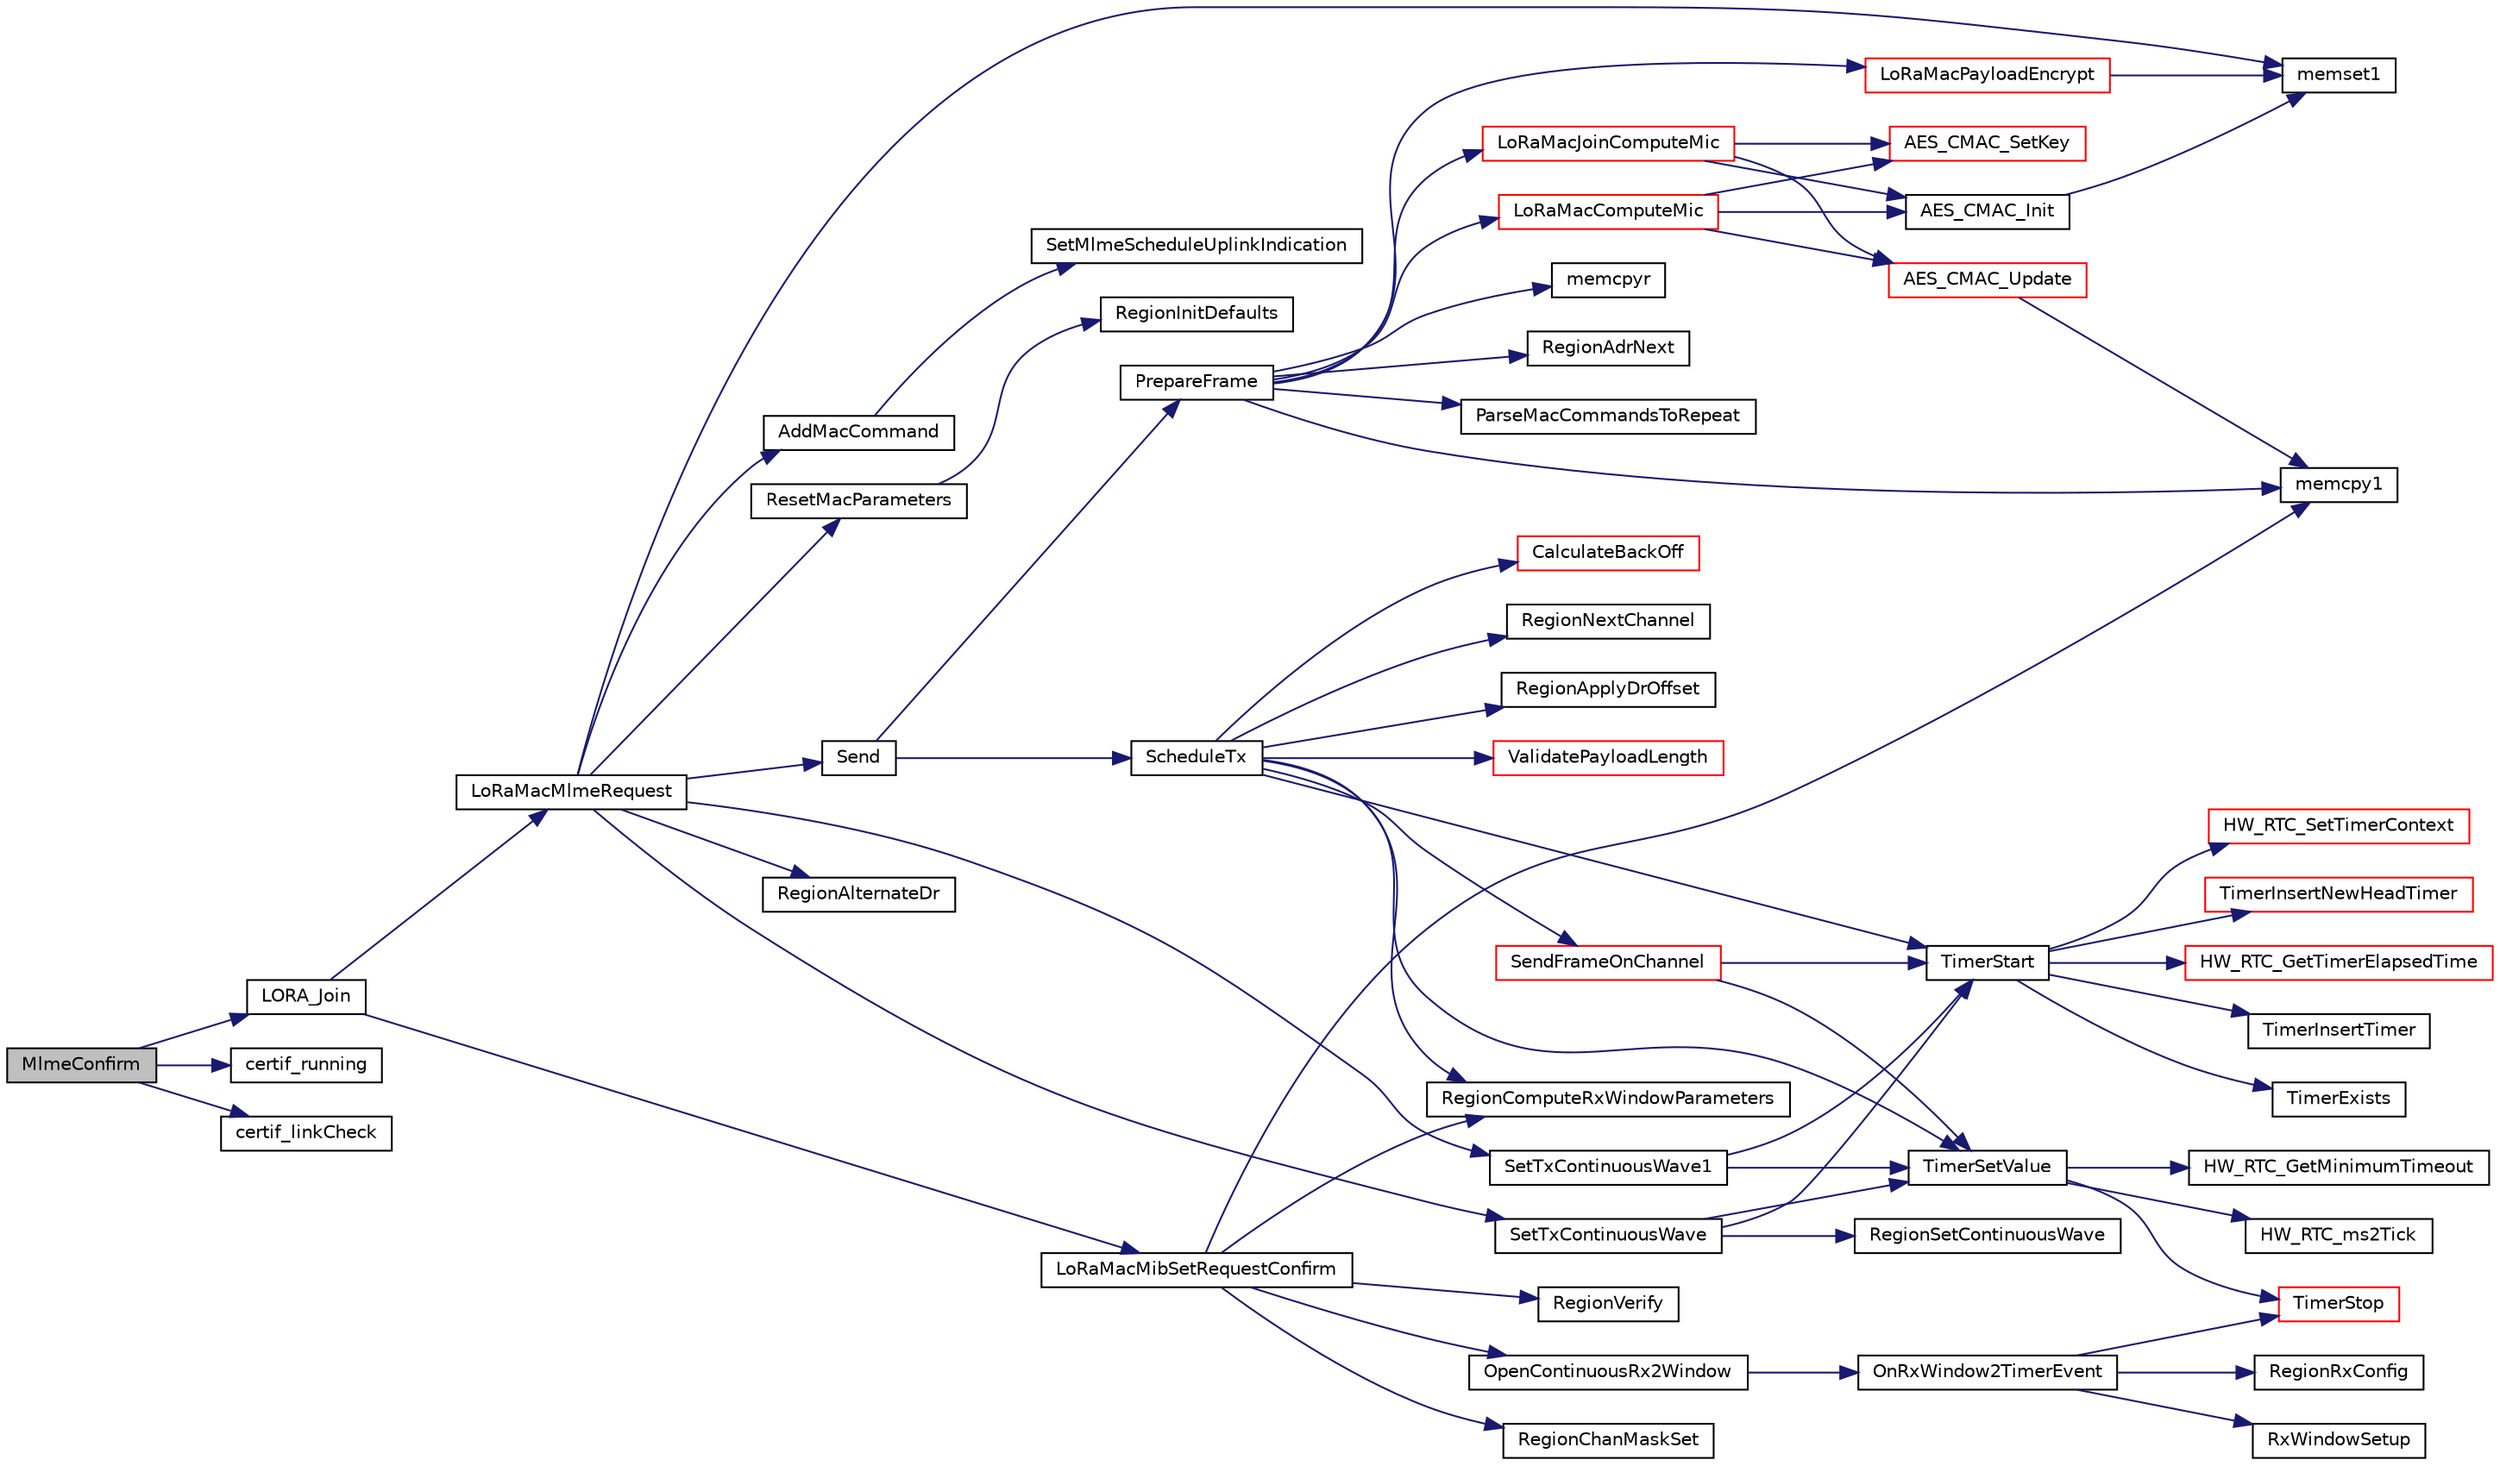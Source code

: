 digraph "MlmeConfirm"
{
  edge [fontname="Helvetica",fontsize="10",labelfontname="Helvetica",labelfontsize="10"];
  node [fontname="Helvetica",fontsize="10",shape=record];
  rankdir="LR";
  Node375 [label="MlmeConfirm",height=0.2,width=0.4,color="black", fillcolor="grey75", style="filled", fontcolor="black"];
  Node375 -> Node376 [color="midnightblue",fontsize="10",style="solid",fontname="Helvetica"];
  Node376 [label="LORA_Join",height=0.2,width=0.4,color="black", fillcolor="white", style="filled",URL="$lora_8c.html#a3671e53923a80ddbbd43e56342fd94fa",tooltip="Join a Lora Network in classA  if the device is ABP, this is a pass through functon ..."];
  Node376 -> Node377 [color="midnightblue",fontsize="10",style="solid",fontname="Helvetica"];
  Node377 [label="LoRaMacMlmeRequest",height=0.2,width=0.4,color="black", fillcolor="white", style="filled",URL="$group___l_o_r_a_m_a_c.html#ga097113f30feecc17c780940ff74af33e",tooltip="LoRaMAC MLME-Request "];
  Node377 -> Node378 [color="midnightblue",fontsize="10",style="solid",fontname="Helvetica"];
  Node378 [label="memset1",height=0.2,width=0.4,color="black", fillcolor="white", style="filled",URL="$utilities_8c.html#a272ed6d691263d9762c98ed720b1fa3a",tooltip="Set size elements of dst array with value "];
  Node377 -> Node379 [color="midnightblue",fontsize="10",style="solid",fontname="Helvetica"];
  Node379 [label="ResetMacParameters",height=0.2,width=0.4,color="black", fillcolor="white", style="filled",URL="$_lo_ra_mac_8c.html#a43cd9df3787bdfb6062206215745e473",tooltip="Resets MAC specific parameters to default "];
  Node379 -> Node380 [color="midnightblue",fontsize="10",style="solid",fontname="Helvetica"];
  Node380 [label="RegionInitDefaults",height=0.2,width=0.4,color="black", fillcolor="white", style="filled",URL="$group___r_e_g_i_o_n.html#ga54b1b27a8431cd146b4dc33a894ee6db",tooltip="Initializes the channels masks and the channels. "];
  Node377 -> Node381 [color="midnightblue",fontsize="10",style="solid",fontname="Helvetica"];
  Node381 [label="RegionAlternateDr",height=0.2,width=0.4,color="black", fillcolor="white", style="filled",URL="$group___r_e_g_i_o_n.html#ga28f24373a279e7665ceb6cd4be30f558",tooltip="Alternates the datarate of the channel for the join request. "];
  Node377 -> Node382 [color="midnightblue",fontsize="10",style="solid",fontname="Helvetica"];
  Node382 [label="Send",height=0.2,width=0.4,color="black", fillcolor="white", style="filled",URL="$_lo_ra_mac_8c.html#a1d5d30b5cbe0349bab89375480c377bf",tooltip="LoRaMAC layer generic send frame "];
  Node382 -> Node383 [color="midnightblue",fontsize="10",style="solid",fontname="Helvetica"];
  Node383 [label="PrepareFrame",height=0.2,width=0.4,color="black", fillcolor="white", style="filled",URL="$_lo_ra_mac_8c.html#a1c2e41a970de949b0b59a8177cb8ef29",tooltip="LoRaMAC layer frame buffer initialization "];
  Node383 -> Node384 [color="midnightblue",fontsize="10",style="solid",fontname="Helvetica"];
  Node384 [label="memcpyr",height=0.2,width=0.4,color="black", fillcolor="white", style="filled",URL="$utilities_8c.html#a0cb4146b2cc797dcabcb7b0d50c64558",tooltip="Copies size elements of src array to dst array reversing the byte order "];
  Node383 -> Node385 [color="midnightblue",fontsize="10",style="solid",fontname="Helvetica"];
  Node385 [label="LoRaMacJoinComputeMic",height=0.2,width=0.4,color="red", fillcolor="white", style="filled",URL="$group___l_o_r_a_m_a_c___c_r_y_p_t_o.html#gac9216af326316c9e7f207d4e73aed199"];
  Node385 -> Node386 [color="midnightblue",fontsize="10",style="solid",fontname="Helvetica"];
  Node386 [label="AES_CMAC_Init",height=0.2,width=0.4,color="black", fillcolor="white", style="filled",URL="$cmac_8c.html#a0344ba56e27c8029332069892af08737"];
  Node386 -> Node378 [color="midnightblue",fontsize="10",style="solid",fontname="Helvetica"];
  Node385 -> Node387 [color="midnightblue",fontsize="10",style="solid",fontname="Helvetica"];
  Node387 [label="AES_CMAC_SetKey",height=0.2,width=0.4,color="red", fillcolor="white", style="filled",URL="$cmac_8c.html#a0cbe43f8858ba5fbf5bbd5f03e362170"];
  Node385 -> Node389 [color="midnightblue",fontsize="10",style="solid",fontname="Helvetica"];
  Node389 [label="AES_CMAC_Update",height=0.2,width=0.4,color="red", fillcolor="white", style="filled",URL="$cmac_8c.html#ad1be03bf3df1635dd5cbf8943f4d04f6"];
  Node389 -> Node390 [color="midnightblue",fontsize="10",style="solid",fontname="Helvetica"];
  Node390 [label="memcpy1",height=0.2,width=0.4,color="black", fillcolor="white", style="filled",URL="$utilities_8c.html#abfbe672c7136122f16c9214bc4ba8d21",tooltip="Copies size elements of src array to dst array "];
  Node383 -> Node398 [color="midnightblue",fontsize="10",style="solid",fontname="Helvetica"];
  Node398 [label="RegionAdrNext",height=0.2,width=0.4,color="black", fillcolor="white", style="filled",URL="$group___r_e_g_i_o_n.html#ga08cac64beeadd0555460ca5e756a0792",tooltip="Calculates the next datarate to set, when ADR is on or off. "];
  Node383 -> Node390 [color="midnightblue",fontsize="10",style="solid",fontname="Helvetica"];
  Node383 -> Node399 [color="midnightblue",fontsize="10",style="solid",fontname="Helvetica"];
  Node399 [label="ParseMacCommandsToRepeat",height=0.2,width=0.4,color="black", fillcolor="white", style="filled",URL="$_lo_ra_mac_8c.html#a728bf951414ad5fdec0889f761f05962",tooltip="Parses the MAC commands which must be repeated. "];
  Node383 -> Node400 [color="midnightblue",fontsize="10",style="solid",fontname="Helvetica"];
  Node400 [label="LoRaMacPayloadEncrypt",height=0.2,width=0.4,color="red", fillcolor="white", style="filled",URL="$group___l_o_r_a_m_a_c___c_r_y_p_t_o.html#ga50339e60abea2186ca7e584b489718b1"];
  Node400 -> Node378 [color="midnightblue",fontsize="10",style="solid",fontname="Helvetica"];
  Node383 -> Node401 [color="midnightblue",fontsize="10",style="solid",fontname="Helvetica"];
  Node401 [label="LoRaMacComputeMic",height=0.2,width=0.4,color="red", fillcolor="white", style="filled",URL="$group___l_o_r_a_m_a_c___c_r_y_p_t_o.html#ga6ee265070494b83255e7fdc4dff985da",tooltip="Computes the LoRaMAC frame MIC field "];
  Node401 -> Node386 [color="midnightblue",fontsize="10",style="solid",fontname="Helvetica"];
  Node401 -> Node387 [color="midnightblue",fontsize="10",style="solid",fontname="Helvetica"];
  Node401 -> Node389 [color="midnightblue",fontsize="10",style="solid",fontname="Helvetica"];
  Node382 -> Node402 [color="midnightblue",fontsize="10",style="solid",fontname="Helvetica"];
  Node402 [label="ScheduleTx",height=0.2,width=0.4,color="black", fillcolor="white", style="filled",URL="$_lo_ra_mac_8c.html#afac9f47df560a2c63ebe868fcf531716"];
  Node402 -> Node403 [color="midnightblue",fontsize="10",style="solid",fontname="Helvetica"];
  Node403 [label="CalculateBackOff",height=0.2,width=0.4,color="red", fillcolor="white", style="filled",URL="$_lo_ra_mac_8c.html#ab13ebc898e6d4ecbb3deb43bf12e22cf"];
  Node402 -> Node410 [color="midnightblue",fontsize="10",style="solid",fontname="Helvetica"];
  Node410 [label="RegionNextChannel",height=0.2,width=0.4,color="black", fillcolor="white", style="filled",URL="$group___r_e_g_i_o_n.html#ga627b895f8bdd552639820ddfcfaa698e",tooltip="Searches and set the next random available channel "];
  Node402 -> Node411 [color="midnightblue",fontsize="10",style="solid",fontname="Helvetica"];
  Node411 [label="TimerSetValue",height=0.2,width=0.4,color="black", fillcolor="white", style="filled",URL="$time_server_8c.html#ad56c30124de6deefb3e32bbee2a4ba46",tooltip="Set timer new timeout value "];
  Node411 -> Node407 [color="midnightblue",fontsize="10",style="solid",fontname="Helvetica"];
  Node407 [label="HW_RTC_ms2Tick",height=0.2,width=0.4,color="black", fillcolor="white", style="filled",URL="$group___lory_s_d_k___r_t_c___functions.html#gab105bfcf0c8b346a1b20b158b8f8a86e",tooltip="converts time in ms to time in ticks "];
  Node411 -> Node412 [color="midnightblue",fontsize="10",style="solid",fontname="Helvetica"];
  Node412 [label="TimerStop",height=0.2,width=0.4,color="red", fillcolor="white", style="filled",URL="$time_server_8c.html#a8ae899c4e8a9abf49d825d6959aa6bcb",tooltip="Stops and removes the timer object from the list of timer events "];
  Node411 -> Node414 [color="midnightblue",fontsize="10",style="solid",fontname="Helvetica"];
  Node414 [label="HW_RTC_GetMinimumTimeout",height=0.2,width=0.4,color="black", fillcolor="white", style="filled",URL="$group___lory_s_d_k___r_t_c___functions.html#ga254f9e5c17daff978fef15be01021c51",tooltip="Return the minimum timeout the RTC is able to handle "];
  Node402 -> Node421 [color="midnightblue",fontsize="10",style="solid",fontname="Helvetica"];
  Node421 [label="TimerStart",height=0.2,width=0.4,color="black", fillcolor="white", style="filled",URL="$time_server_8c.html#acd2c1f05aa1976f3bbedd389c8710a78",tooltip="Starts and adds the timer object to the list of timer events "];
  Node421 -> Node422 [color="midnightblue",fontsize="10",style="solid",fontname="Helvetica"];
  Node422 [label="TimerExists",height=0.2,width=0.4,color="black", fillcolor="white", style="filled",URL="$time_server_8c.html#a496e7edd41e6441d879e27d0043444f5",tooltip="Check if the Object to be added is not already in the list "];
  Node421 -> Node423 [color="midnightblue",fontsize="10",style="solid",fontname="Helvetica"];
  Node423 [label="HW_RTC_SetTimerContext",height=0.2,width=0.4,color="red", fillcolor="white", style="filled",URL="$group___lory_s_d_k___r_t_c___functions.html#gad0a54228cfe8473d90b901ebd76de1d5",tooltip="Set the RTC timer Reference "];
  Node421 -> Node424 [color="midnightblue",fontsize="10",style="solid",fontname="Helvetica"];
  Node424 [label="TimerInsertNewHeadTimer",height=0.2,width=0.4,color="red", fillcolor="white", style="filled",URL="$time_server_8c.html#abeff03f3b0a3356be8c833bb93d24458",tooltip="Adds or replace the head timer of the list. "];
  Node421 -> Node415 [color="midnightblue",fontsize="10",style="solid",fontname="Helvetica"];
  Node415 [label="HW_RTC_GetTimerElapsedTime",height=0.2,width=0.4,color="red", fillcolor="white", style="filled",URL="$group___lory_s_d_k___r_t_c___functions.html#ga7961116aa831950b62a413ecbbcfb02a",tooltip="Get the RTC timer elapsed time since the last Reference was set "];
  Node421 -> Node425 [color="midnightblue",fontsize="10",style="solid",fontname="Helvetica"];
  Node425 [label="TimerInsertTimer",height=0.2,width=0.4,color="black", fillcolor="white", style="filled",URL="$time_server_8c.html#a0901cb54acad3ea19d052c0d00d547e3",tooltip="Adds a timer to the list. "];
  Node402 -> Node426 [color="midnightblue",fontsize="10",style="solid",fontname="Helvetica"];
  Node426 [label="RegionComputeRxWindowParameters",height=0.2,width=0.4,color="black", fillcolor="white", style="filled",URL="$group___r_e_g_i_o_n.html#gabd3eb4e7db9b7987fabb9568f733a2b9"];
  Node402 -> Node427 [color="midnightblue",fontsize="10",style="solid",fontname="Helvetica"];
  Node427 [label="RegionApplyDrOffset",height=0.2,width=0.4,color="black", fillcolor="white", style="filled",URL="$group___r_e_g_i_o_n.html#gab62221e1ca566a89f4b450b30bfb95a7",tooltip="Computes new datarate according to the given offset "];
  Node402 -> Node428 [color="midnightblue",fontsize="10",style="solid",fontname="Helvetica"];
  Node428 [label="ValidatePayloadLength",height=0.2,width=0.4,color="red", fillcolor="white", style="filled",URL="$_lo_ra_mac_8c.html#ab496fc8c52b4322c7735a8a38c815c89",tooltip="Validates if the payload fits into the frame, taking the datarate into account. "];
  Node402 -> Node430 [color="midnightblue",fontsize="10",style="solid",fontname="Helvetica"];
  Node430 [label="SendFrameOnChannel",height=0.2,width=0.4,color="red", fillcolor="white", style="filled",URL="$_lo_ra_mac_8c.html#a2a974677f0401e2575148082667331de",tooltip="LoRaMAC layer prepared frame buffer transmission with channel specification "];
  Node430 -> Node411 [color="midnightblue",fontsize="10",style="solid",fontname="Helvetica"];
  Node430 -> Node421 [color="midnightblue",fontsize="10",style="solid",fontname="Helvetica"];
  Node377 -> Node432 [color="midnightblue",fontsize="10",style="solid",fontname="Helvetica"];
  Node432 [label="AddMacCommand",height=0.2,width=0.4,color="black", fillcolor="white", style="filled",URL="$_lo_ra_mac_8c.html#ab27d901e29d6f16957f783c94781ef70",tooltip="Adds a new MAC command to be sent. "];
  Node432 -> Node433 [color="midnightblue",fontsize="10",style="solid",fontname="Helvetica"];
  Node433 [label="SetMlmeScheduleUplinkIndication",height=0.2,width=0.4,color="black", fillcolor="white", style="filled",URL="$_lo_ra_mac_8c.html#ab0c0f938f7421b03f6890047f20df489",tooltip="Configures the events to trigger an MLME-Indication with a MLME type of MLME_SCHEDULE_UPLINK. "];
  Node377 -> Node434 [color="midnightblue",fontsize="10",style="solid",fontname="Helvetica"];
  Node434 [label="SetTxContinuousWave",height=0.2,width=0.4,color="black", fillcolor="white", style="filled",URL="$_lo_ra_mac_8c.html#a6a476e328faedf4544aa63adf40f931e",tooltip="Sets the radio in continuous transmission mode "];
  Node434 -> Node435 [color="midnightblue",fontsize="10",style="solid",fontname="Helvetica"];
  Node435 [label="RegionSetContinuousWave",height=0.2,width=0.4,color="black", fillcolor="white", style="filled",URL="$group___r_e_g_i_o_n.html#ga22327f217ed10d84c89b6785143be5b8",tooltip="Sets the radio into continuous wave mode. "];
  Node434 -> Node411 [color="midnightblue",fontsize="10",style="solid",fontname="Helvetica"];
  Node434 -> Node421 [color="midnightblue",fontsize="10",style="solid",fontname="Helvetica"];
  Node377 -> Node436 [color="midnightblue",fontsize="10",style="solid",fontname="Helvetica"];
  Node436 [label="SetTxContinuousWave1",height=0.2,width=0.4,color="black", fillcolor="white", style="filled",URL="$_lo_ra_mac_8c.html#a1974034d3a6ef2a0c38f4f853cfb62fb",tooltip="Sets the radio in continuous transmission mode "];
  Node436 -> Node411 [color="midnightblue",fontsize="10",style="solid",fontname="Helvetica"];
  Node436 -> Node421 [color="midnightblue",fontsize="10",style="solid",fontname="Helvetica"];
  Node376 -> Node437 [color="midnightblue",fontsize="10",style="solid",fontname="Helvetica"];
  Node437 [label="LoRaMacMibSetRequestConfirm",height=0.2,width=0.4,color="black", fillcolor="white", style="filled",URL="$group___l_o_r_a_m_a_c.html#ga7a4ee0ced221591206b09630d4a70844",tooltip="LoRaMAC MIB-Set "];
  Node437 -> Node426 [color="midnightblue",fontsize="10",style="solid",fontname="Helvetica"];
  Node437 -> Node438 [color="midnightblue",fontsize="10",style="solid",fontname="Helvetica"];
  Node438 [label="OpenContinuousRx2Window",height=0.2,width=0.4,color="black", fillcolor="white", style="filled",URL="$_lo_ra_mac_8c.html#aeadfc508b9129926685664bc456db4f6",tooltip="Opens up a continuous RX 2 window. This is used for class c devices. "];
  Node438 -> Node439 [color="midnightblue",fontsize="10",style="solid",fontname="Helvetica"];
  Node439 [label="OnRxWindow2TimerEvent",height=0.2,width=0.4,color="black", fillcolor="white", style="filled",URL="$_lo_ra_mac_8c.html#a280d52c79c5de2428ef3f1e361043b23",tooltip="Function executed on second Rx window timer event "];
  Node439 -> Node412 [color="midnightblue",fontsize="10",style="solid",fontname="Helvetica"];
  Node439 -> Node440 [color="midnightblue",fontsize="10",style="solid",fontname="Helvetica"];
  Node440 [label="RegionRxConfig",height=0.2,width=0.4,color="black", fillcolor="white", style="filled",URL="$group___r_e_g_i_o_n.html#gaf89984d30239d6597190409068031465",tooltip="Configuration of the RX windows. "];
  Node439 -> Node441 [color="midnightblue",fontsize="10",style="solid",fontname="Helvetica"];
  Node441 [label="RxWindowSetup",height=0.2,width=0.4,color="black", fillcolor="white", style="filled",URL="$_lo_ra_mac_8c.html#a665f9a0f2130f97e3a3cc3ba8c14c208",tooltip="Initializes and opens the reception window "];
  Node437 -> Node390 [color="midnightblue",fontsize="10",style="solid",fontname="Helvetica"];
  Node437 -> Node442 [color="midnightblue",fontsize="10",style="solid",fontname="Helvetica"];
  Node442 [label="RegionVerify",height=0.2,width=0.4,color="black", fillcolor="white", style="filled",URL="$group___r_e_g_i_o_n.html#ga7c1ff626bc1131889fa8de3197a1093a",tooltip="Verifies a parameter. "];
  Node437 -> Node443 [color="midnightblue",fontsize="10",style="solid",fontname="Helvetica"];
  Node443 [label="RegionChanMaskSet",height=0.2,width=0.4,color="black", fillcolor="white", style="filled",URL="$group___r_e_g_i_o_n.html#ga795ed3c13f4c8d03e39298fd64e5b2df",tooltip="Sets a channels mask. "];
  Node375 -> Node444 [color="midnightblue",fontsize="10",style="solid",fontname="Helvetica"];
  Node444 [label="certif_running",height=0.2,width=0.4,color="black", fillcolor="white", style="filled",URL="$lora-test_8c.html#ae856642063d609fa42633f12c85fa318"];
  Node375 -> Node445 [color="midnightblue",fontsize="10",style="solid",fontname="Helvetica"];
  Node445 [label="certif_linkCheck",height=0.2,width=0.4,color="black", fillcolor="white", style="filled",URL="$lora-test_8c.html#a39763fc2f0d7f70bf980b9508cd7e021"];
}
